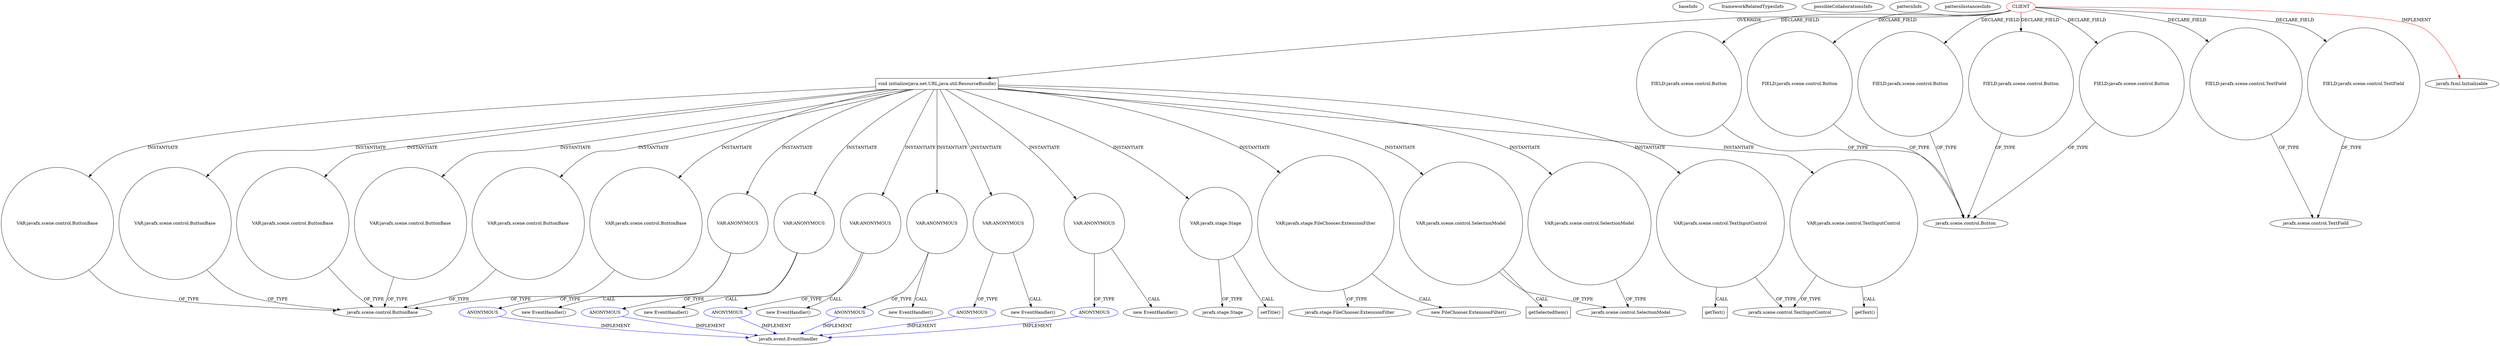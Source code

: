 digraph {
baseInfo[graphId=1582,category="pattern",isAnonymous=false,possibleRelation=true]
frameworkRelatedTypesInfo[0="javafx.fxml.Initializable"]
possibleCollaborationsInfo[0="1582~INSTANTIATION-OVERRIDING_METHOD_DECLARATION-~javafx.fxml.Initializable ~javafx.event.EventHandler ~false~true",1="1582~INSTANTIATION-OVERRIDING_METHOD_DECLARATION-~javafx.fxml.Initializable ~javafx.event.EventHandler ~false~true",2="1582~INSTANTIATION-OVERRIDING_METHOD_DECLARATION-~javafx.fxml.Initializable ~javafx.event.EventHandler ~false~true",3="1582~INSTANTIATION-OVERRIDING_METHOD_DECLARATION-~javafx.fxml.Initializable ~javafx.event.EventHandler ~false~true",4="1582~INSTANTIATION-OVERRIDING_METHOD_DECLARATION-~javafx.fxml.Initializable ~javafx.event.EventHandler ~false~true",5="1582~INSTANTIATION-OVERRIDING_METHOD_DECLARATION-~javafx.fxml.Initializable ~javafx.event.EventHandler ~false~true"]
patternInfo[frequency=2.0,patternRootClient=0]
patternInstancesInfo[0="novosga-painel-fx~/novosga-painel-fx/painel-fx-master/src/org/novosga/painel/client/ui/Controller.java~Controller~3787",1="crosswords-testEnvironment~/crosswords-testEnvironment/testEnvironment-master/src/GUI/MainController.java~MainController~2315"]
323[label="new FileChooser.ExtensionFilter()",vertexType="CONSTRUCTOR_CALL",isFrameworkType=false]
324[label="VAR:javafx.stage.FileChooser.ExtensionFilter",vertexType="VARIABLE_EXPRESION",isFrameworkType=false,shape=circle]
52[label="void initialize(java.net.URL,java.util.ResourceBundle)",vertexType="OVERRIDING_METHOD_DECLARATION",isFrameworkType=false,shape=box]
0[label="CLIENT",vertexType="ROOT_CLIENT_CLASS_DECLARATION",isFrameworkType=false,color=red]
2[label="FIELD:javafx.scene.control.Button",vertexType="FIELD_DECLARATION",isFrameworkType=false,shape=circle]
29[label="FIELD:javafx.scene.control.Button",vertexType="FIELD_DECLARATION",isFrameworkType=false,shape=circle]
16[label="FIELD:javafx.scene.control.Button",vertexType="FIELD_DECLARATION",isFrameworkType=false,shape=circle]
14[label="FIELD:javafx.scene.control.Button",vertexType="FIELD_DECLARATION",isFrameworkType=false,shape=circle]
41[label="FIELD:javafx.scene.control.Button",vertexType="FIELD_DECLARATION",isFrameworkType=false,shape=circle]
149[label="VAR:javafx.scene.control.SelectionModel",vertexType="VARIABLE_EXPRESION",isFrameworkType=false,shape=circle]
150[label="getSelectedItem()",vertexType="INSIDE_CALL",isFrameworkType=false,shape=box]
262[label="VAR:javafx.scene.control.SelectionModel",vertexType="VARIABLE_EXPRESION",isFrameworkType=false,shape=circle]
120[label="VAR:javafx.scene.control.TextInputControl",vertexType="VARIABLE_EXPRESION",isFrameworkType=false,shape=circle]
146[label="VAR:javafx.scene.control.TextInputControl",vertexType="VARIABLE_EXPRESION",isFrameworkType=false,shape=circle]
330[label="VAR:javafx.scene.control.ButtonBase",vertexType="VARIABLE_EXPRESION",isFrameworkType=false,shape=circle]
180[label="VAR:javafx.scene.control.ButtonBase",vertexType="VARIABLE_EXPRESION",isFrameworkType=false,shape=circle]
302[label="VAR:javafx.scene.control.ButtonBase",vertexType="VARIABLE_EXPRESION",isFrameworkType=false,shape=circle]
109[label="VAR:javafx.scene.control.ButtonBase",vertexType="VARIABLE_EXPRESION",isFrameworkType=false,shape=circle]
56[label="VAR:javafx.scene.control.ButtonBase",vertexType="VARIABLE_EXPRESION",isFrameworkType=false,shape=circle]
127[label="VAR:javafx.scene.control.ButtonBase",vertexType="VARIABLE_EXPRESION",isFrameworkType=false,shape=circle]
122[label="javafx.scene.control.TextInputControl",vertexType="FRAMEWORK_CLASS_TYPE",isFrameworkType=false]
48[label="FIELD:javafx.scene.control.TextField",vertexType="FIELD_DECLARATION",isFrameworkType=false,shape=circle]
35[label="FIELD:javafx.scene.control.TextField",vertexType="FIELD_DECLARATION",isFrameworkType=false,shape=circle]
334[label="VAR:ANONYMOUS",vertexType="VARIABLE_EXPRESION",isFrameworkType=false,shape=circle]
131[label="VAR:ANONYMOUS",vertexType="VARIABLE_EXPRESION",isFrameworkType=false,shape=circle]
203[label="VAR:ANONYMOUS",vertexType="VARIABLE_EXPRESION",isFrameworkType=false,shape=circle]
84[label="VAR:ANONYMOUS",vertexType="VARIABLE_EXPRESION",isFrameworkType=false,shape=circle]
184[label="VAR:ANONYMOUS",vertexType="VARIABLE_EXPRESION",isFrameworkType=false,shape=circle]
306[label="VAR:ANONYMOUS",vertexType="VARIABLE_EXPRESION",isFrameworkType=false,shape=circle]
1[label="javafx.fxml.Initializable",vertexType="FRAMEWORK_INTERFACE_TYPE",isFrameworkType=false]
364[label="VAR:javafx.stage.Stage",vertexType="VARIABLE_EXPRESION",isFrameworkType=false,shape=circle]
38[label="javafx.stage.Stage",vertexType="FRAMEWORK_CLASS_TYPE",isFrameworkType=false]
36[label="javafx.scene.control.TextField",vertexType="FRAMEWORK_CLASS_TYPE",isFrameworkType=false]
204[label="ANONYMOUS",vertexType="REFERENCE_ANONYMOUS_DECLARATION",isFrameworkType=false,color=blue]
185[label="ANONYMOUS",vertexType="REFERENCE_ANONYMOUS_DECLARATION",isFrameworkType=false,color=blue]
335[label="ANONYMOUS",vertexType="REFERENCE_ANONYMOUS_DECLARATION",isFrameworkType=false,color=blue]
132[label="ANONYMOUS",vertexType="REFERENCE_ANONYMOUS_DECLARATION",isFrameworkType=false,color=blue]
307[label="ANONYMOUS",vertexType="REFERENCE_ANONYMOUS_DECLARATION",isFrameworkType=false,color=blue]
85[label="ANONYMOUS",vertexType="REFERENCE_ANONYMOUS_DECLARATION",isFrameworkType=false,color=blue]
333[label="new EventHandler()",vertexType="CONSTRUCTOR_CALL",isFrameworkType=false]
183[label="new EventHandler()",vertexType="CONSTRUCTOR_CALL",isFrameworkType=false]
202[label="new EventHandler()",vertexType="CONSTRUCTOR_CALL",isFrameworkType=false]
305[label="new EventHandler()",vertexType="CONSTRUCTOR_CALL",isFrameworkType=false]
83[label="new EventHandler()",vertexType="CONSTRUCTOR_CALL",isFrameworkType=false]
130[label="new EventHandler()",vertexType="CONSTRUCTOR_CALL",isFrameworkType=false]
95[label="javafx.scene.control.SelectionModel",vertexType="FRAMEWORK_CLASS_TYPE",isFrameworkType=false]
62[label="javafx.event.EventHandler",vertexType="FRAMEWORK_INTERFACE_TYPE",isFrameworkType=false]
315[label="javafx.stage.FileChooser.ExtensionFilter",vertexType="FRAMEWORK_CLASS_TYPE",isFrameworkType=false]
58[label="javafx.scene.control.ButtonBase",vertexType="FRAMEWORK_CLASS_TYPE",isFrameworkType=false]
3[label="javafx.scene.control.Button",vertexType="FRAMEWORK_CLASS_TYPE",isFrameworkType=false]
365[label="setTitle()",vertexType="INSIDE_CALL",isFrameworkType=false,shape=box]
338[label="getText()",vertexType="INSIDE_CALL",isFrameworkType=false,shape=box]
177[label="getText()",vertexType="INSIDE_CALL",isFrameworkType=false,shape=box]
146->122[label="OF_TYPE"]
306->307[label="OF_TYPE"]
52->334[label="INSTANTIATE"]
203->202[label="CALL"]
0->29[label="DECLARE_FIELD"]
52->302[label="INSTANTIATE"]
131->130[label="CALL"]
84->83[label="CALL"]
52->56[label="INSTANTIATE"]
52->330[label="INSTANTIATE"]
149->150[label="CALL"]
16->3[label="OF_TYPE"]
120->122[label="OF_TYPE"]
52->127[label="INSTANTIATE"]
364->365[label="CALL"]
0->35[label="DECLARE_FIELD"]
334->335[label="OF_TYPE"]
131->132[label="OF_TYPE"]
52->364[label="INSTANTIATE"]
52->131[label="INSTANTIATE"]
335->62[label="IMPLEMENT",color=blue]
2->3[label="OF_TYPE"]
52->262[label="INSTANTIATE"]
334->333[label="CALL"]
52->120[label="INSTANTIATE"]
29->3[label="OF_TYPE"]
109->58[label="OF_TYPE"]
307->62[label="IMPLEMENT",color=blue]
330->58[label="OF_TYPE"]
184->183[label="CALL"]
0->52[label="OVERRIDE"]
0->41[label="DECLARE_FIELD"]
0->14[label="DECLARE_FIELD"]
184->185[label="OF_TYPE"]
302->58[label="OF_TYPE"]
204->62[label="IMPLEMENT",color=blue]
52->109[label="INSTANTIATE"]
52->180[label="INSTANTIATE"]
0->48[label="DECLARE_FIELD"]
120->177[label="CALL"]
203->204[label="OF_TYPE"]
185->62[label="IMPLEMENT",color=blue]
324->323[label="CALL"]
52->324[label="INSTANTIATE"]
85->62[label="IMPLEMENT",color=blue]
0->16[label="DECLARE_FIELD"]
146->338[label="CALL"]
14->3[label="OF_TYPE"]
35->36[label="OF_TYPE"]
41->3[label="OF_TYPE"]
127->58[label="OF_TYPE"]
52->84[label="INSTANTIATE"]
48->36[label="OF_TYPE"]
306->305[label="CALL"]
149->95[label="OF_TYPE"]
132->62[label="IMPLEMENT",color=blue]
52->306[label="INSTANTIATE"]
0->2[label="DECLARE_FIELD"]
52->184[label="INSTANTIATE"]
180->58[label="OF_TYPE"]
56->58[label="OF_TYPE"]
0->1[label="IMPLEMENT",color=red]
52->146[label="INSTANTIATE"]
324->315[label="OF_TYPE"]
364->38[label="OF_TYPE"]
52->203[label="INSTANTIATE"]
262->95[label="OF_TYPE"]
52->149[label="INSTANTIATE"]
84->85[label="OF_TYPE"]
}
